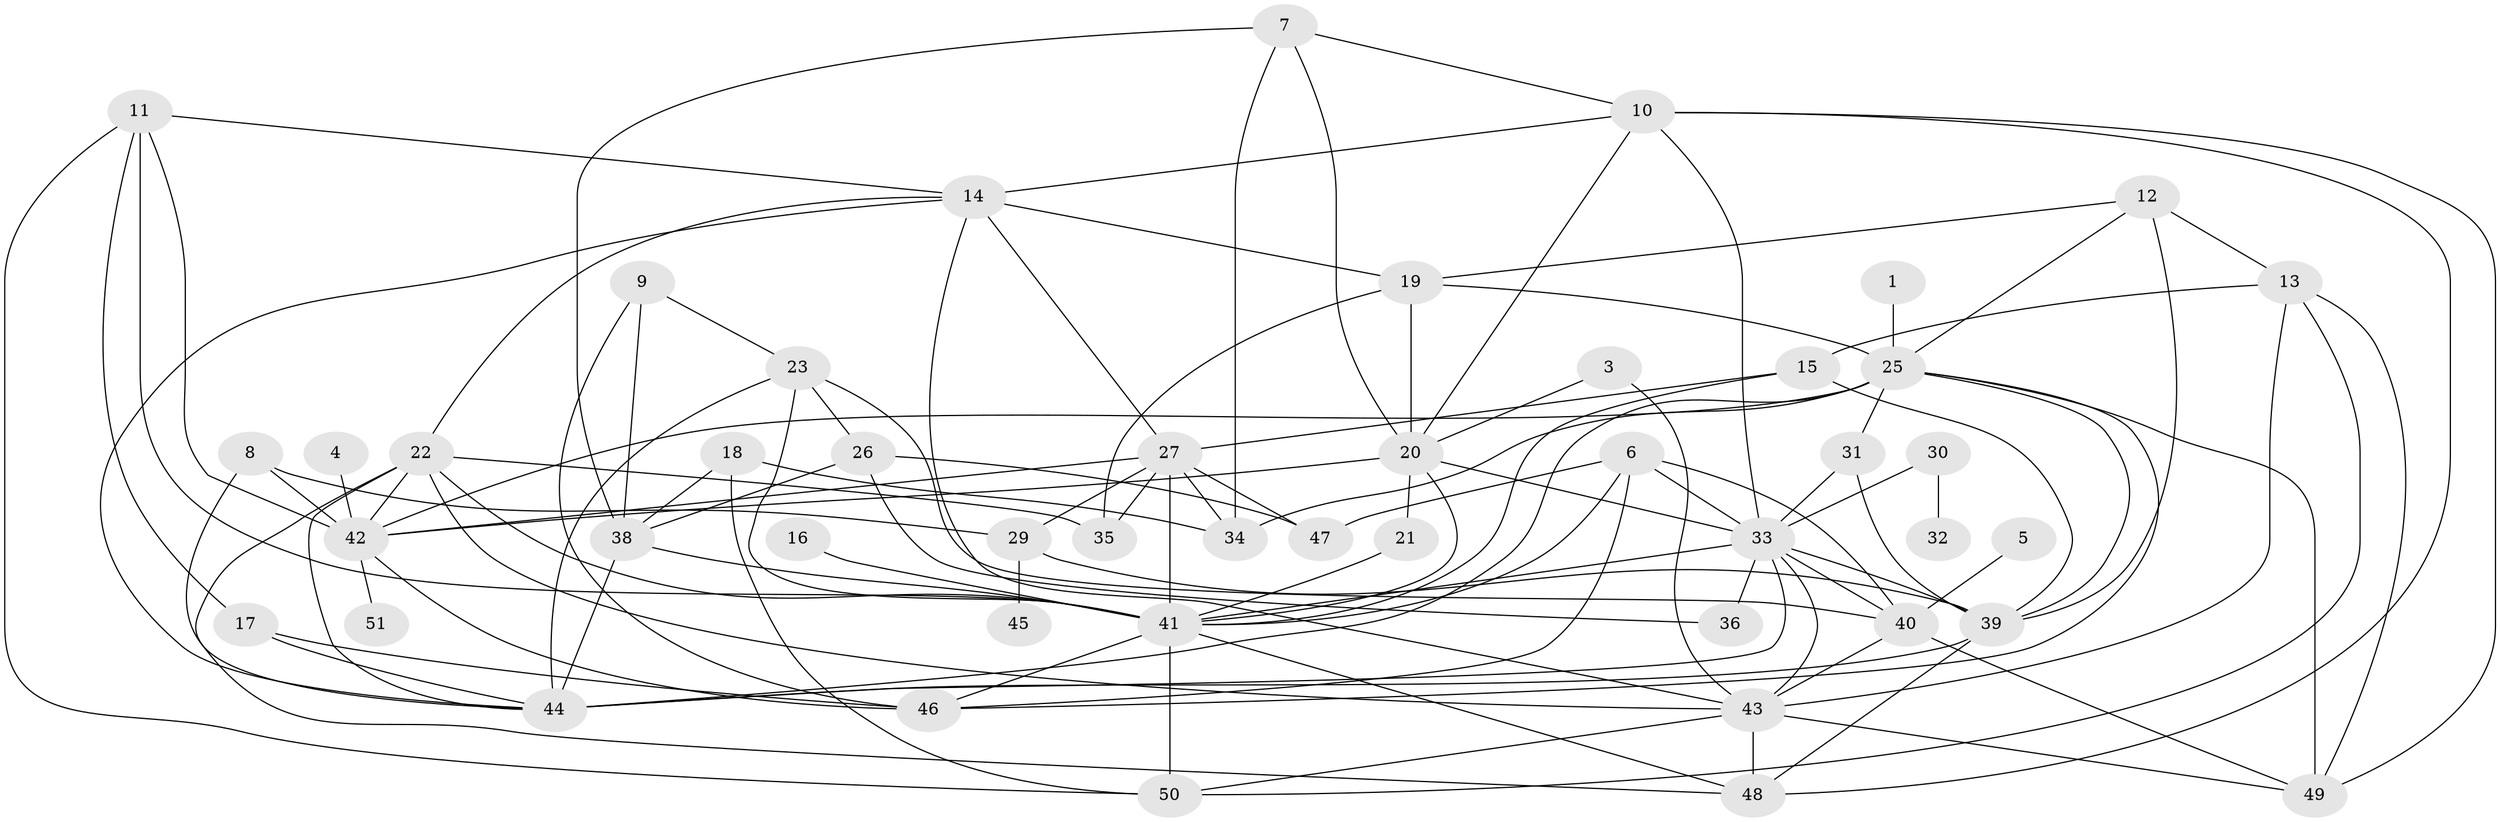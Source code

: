 // original degree distribution, {5: 0.10784313725490197, 3: 0.2647058823529412, 6: 0.0392156862745098, 1: 0.11764705882352941, 4: 0.13725490196078433, 2: 0.21568627450980393, 7: 0.049019607843137254, 0: 0.0392156862745098, 9: 0.00980392156862745, 8: 0.0196078431372549}
// Generated by graph-tools (version 1.1) at 2025/49/03/09/25 03:49:10]
// undirected, 47 vertices, 112 edges
graph export_dot {
graph [start="1"]
  node [color=gray90,style=filled];
  1;
  3;
  4;
  5;
  6;
  7;
  8;
  9;
  10;
  11;
  12;
  13;
  14;
  15;
  16;
  17;
  18;
  19;
  20;
  21;
  22;
  23;
  25;
  26;
  27;
  29;
  30;
  31;
  32;
  33;
  34;
  35;
  36;
  38;
  39;
  40;
  41;
  42;
  43;
  44;
  45;
  46;
  47;
  48;
  49;
  50;
  51;
  1 -- 25 [weight=1.0];
  3 -- 20 [weight=1.0];
  3 -- 43 [weight=1.0];
  4 -- 42 [weight=1.0];
  5 -- 40 [weight=1.0];
  6 -- 33 [weight=1.0];
  6 -- 40 [weight=1.0];
  6 -- 41 [weight=1.0];
  6 -- 46 [weight=1.0];
  6 -- 47 [weight=1.0];
  7 -- 10 [weight=1.0];
  7 -- 20 [weight=1.0];
  7 -- 34 [weight=1.0];
  7 -- 38 [weight=1.0];
  8 -- 29 [weight=1.0];
  8 -- 42 [weight=1.0];
  8 -- 44 [weight=1.0];
  9 -- 23 [weight=1.0];
  9 -- 38 [weight=1.0];
  9 -- 46 [weight=1.0];
  10 -- 14 [weight=1.0];
  10 -- 20 [weight=1.0];
  10 -- 33 [weight=1.0];
  10 -- 48 [weight=1.0];
  10 -- 49 [weight=1.0];
  11 -- 14 [weight=1.0];
  11 -- 17 [weight=1.0];
  11 -- 41 [weight=1.0];
  11 -- 42 [weight=1.0];
  11 -- 50 [weight=1.0];
  12 -- 13 [weight=1.0];
  12 -- 19 [weight=1.0];
  12 -- 25 [weight=1.0];
  12 -- 39 [weight=1.0];
  13 -- 15 [weight=1.0];
  13 -- 43 [weight=1.0];
  13 -- 49 [weight=1.0];
  13 -- 50 [weight=1.0];
  14 -- 19 [weight=1.0];
  14 -- 22 [weight=1.0];
  14 -- 27 [weight=1.0];
  14 -- 43 [weight=1.0];
  14 -- 44 [weight=1.0];
  15 -- 27 [weight=1.0];
  15 -- 39 [weight=1.0];
  15 -- 41 [weight=1.0];
  16 -- 41 [weight=1.0];
  17 -- 44 [weight=1.0];
  17 -- 46 [weight=1.0];
  18 -- 34 [weight=1.0];
  18 -- 38 [weight=1.0];
  18 -- 50 [weight=1.0];
  19 -- 20 [weight=1.0];
  19 -- 25 [weight=1.0];
  19 -- 35 [weight=1.0];
  20 -- 21 [weight=1.0];
  20 -- 33 [weight=1.0];
  20 -- 41 [weight=1.0];
  20 -- 42 [weight=1.0];
  21 -- 41 [weight=1.0];
  22 -- 35 [weight=1.0];
  22 -- 41 [weight=1.0];
  22 -- 42 [weight=1.0];
  22 -- 43 [weight=1.0];
  22 -- 44 [weight=1.0];
  22 -- 48 [weight=1.0];
  23 -- 26 [weight=1.0];
  23 -- 40 [weight=1.0];
  23 -- 41 [weight=1.0];
  23 -- 44 [weight=1.0];
  25 -- 31 [weight=1.0];
  25 -- 34 [weight=1.0];
  25 -- 39 [weight=1.0];
  25 -- 42 [weight=1.0];
  25 -- 44 [weight=1.0];
  25 -- 46 [weight=1.0];
  25 -- 49 [weight=1.0];
  26 -- 36 [weight=1.0];
  26 -- 38 [weight=1.0];
  26 -- 47 [weight=1.0];
  27 -- 29 [weight=1.0];
  27 -- 34 [weight=1.0];
  27 -- 35 [weight=1.0];
  27 -- 41 [weight=1.0];
  27 -- 42 [weight=1.0];
  27 -- 47 [weight=1.0];
  29 -- 39 [weight=1.0];
  29 -- 45 [weight=1.0];
  30 -- 32 [weight=1.0];
  30 -- 33 [weight=1.0];
  31 -- 33 [weight=1.0];
  31 -- 39 [weight=1.0];
  33 -- 36 [weight=1.0];
  33 -- 39 [weight=1.0];
  33 -- 40 [weight=1.0];
  33 -- 41 [weight=1.0];
  33 -- 43 [weight=1.0];
  33 -- 44 [weight=1.0];
  38 -- 41 [weight=1.0];
  38 -- 44 [weight=2.0];
  39 -- 44 [weight=1.0];
  39 -- 48 [weight=1.0];
  40 -- 43 [weight=1.0];
  40 -- 49 [weight=1.0];
  41 -- 46 [weight=1.0];
  41 -- 48 [weight=1.0];
  41 -- 50 [weight=1.0];
  42 -- 46 [weight=1.0];
  42 -- 51 [weight=1.0];
  43 -- 48 [weight=1.0];
  43 -- 49 [weight=1.0];
  43 -- 50 [weight=1.0];
}

